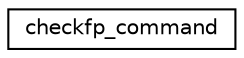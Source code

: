 digraph "Graphical Class Hierarchy"
{
  edge [fontname="Helvetica",fontsize="10",labelfontname="Helvetica",labelfontsize="10"];
  node [fontname="Helvetica",fontsize="10",shape=record];
  rankdir="LR";
  Node1 [label="checkfp_command",height=0.2,width=0.4,color="black", fillcolor="white", style="filled",URL="$structcheckfp__command.html"];
}
